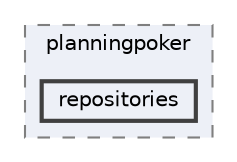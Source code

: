 digraph "src/main/java/com/master1/planningpoker/repositories"
{
 // LATEX_PDF_SIZE
  bgcolor="transparent";
  edge [fontname=Helvetica,fontsize=10,labelfontname=Helvetica,labelfontsize=10];
  node [fontname=Helvetica,fontsize=10,shape=box,height=0.2,width=0.4];
  compound=true
  subgraph clusterdir_a1e3ae3d568df64c5fd4b494d6ae4765 {
    graph [ bgcolor="#edf0f7", pencolor="grey50", label="planningpoker", fontname=Helvetica,fontsize=10 style="filled,dashed", URL="dir_a1e3ae3d568df64c5fd4b494d6ae4765.html",tooltip=""]
  dir_e35e863d95ab65ef80f5cfc11dce678f [label="repositories", fillcolor="#edf0f7", color="grey25", style="filled,bold", URL="dir_e35e863d95ab65ef80f5cfc11dce678f.html",tooltip=""];
  }
}
